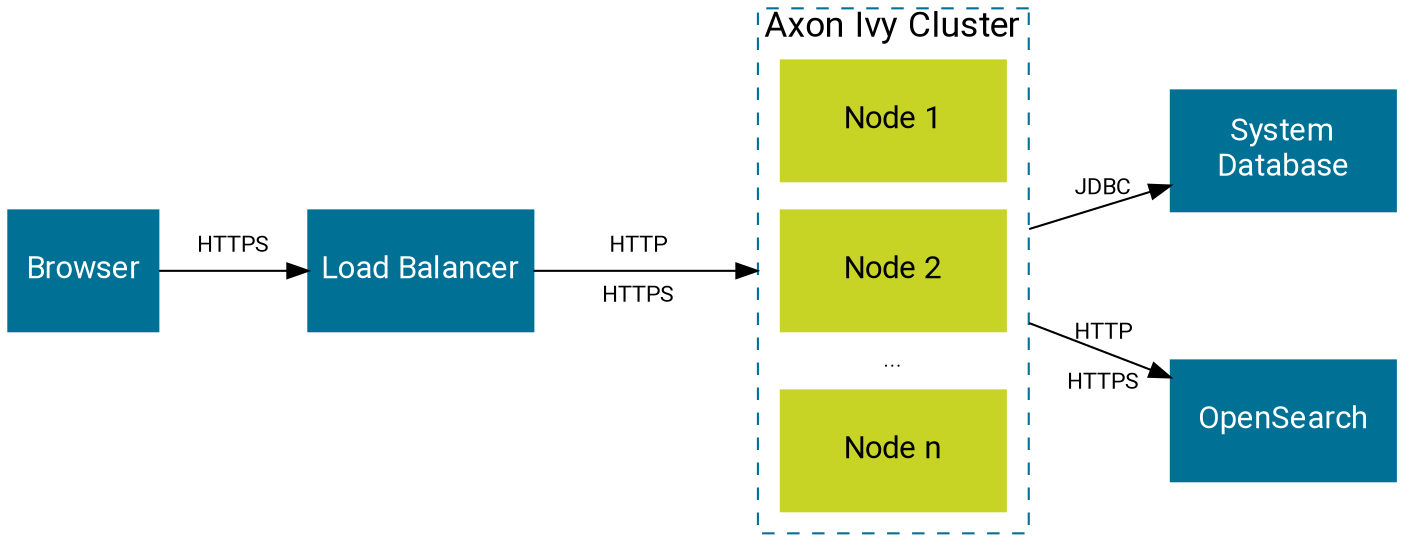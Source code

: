 
digraph overview {
  layout=neato;

  node [shape=box, height="0.8", width="2", color="#007095", style=filled, fixedsize="true", margin=0, 
        fontname="Roboto,Helvetica Neue,Arial,sans-serif", fontcolor="white", fontsize=15
       ]; 
    
  /* nodes */
  browser [ label="Browser",            pos = "0.00,0!", width="1",height="0.8",fixedsize="true"];
  loadbalancer [ label="Load Balancer", pos = "2.25,0!",width="1.5",height="0.8",fixedsize="true"];
 
    /* this is a kludge, should be a subgraph but won't display as we'd like, so create the "subgraph" ourselves by positioning the elements */
  cluster [ label="Axon Ivy Cluster",   pos="5.4, 0.0!", height="3.5", width="1.8", style="dashed", fontcolor="black", labelloc="t", fontsize=17];
  engine1 [ label="Node 1",             pos="5.4, 1.0!", height="0.8", width="1.5", color="#C7D426", fontcolor="black"];
  engine2 [ label="Node 2",             pos="5.4, 0.0!", height="0.8", width="1.5", color="#C7D426", fontcolor="black"];
  enginespacer [label="...",            pos="5.4,-0.6!", height="0.8", width="1.5", shape=none, fillcolor=none, fontcolor=black, fontsize=11];
  enginen [ label="Node n",             pos="5.4,-1.2!", height="0.8", width="1.5", color="#C7D426", fontcolor="black"];
  
  systemdb [ label="System\nDatabase", pos="8,0.8!", height="0.8", width="1.5"]
  opensearch [ label="OpenSearch", pos="8,-1.0!", height="0.8", width="1.5"]

  /* edges */
  browser -> loadbalancer;
  loadbalancer -> cluster;
  
  cluster -> systemdb;
  cluster -> opensearch;

  /* edge labels */
  browserloadbalancer [ label="HTTPS\n \n ", pos = "1,0!", height="0.8", width="1.5", shape=none, fillcolor=none, fontcolor=black, fontsize=11];
  loadbalancercluster [ label="HTTP\n \nHTTPS", pos = "3.7,0!", height="0.8", width="1.5", shape=none, fillcolor=none, fontcolor=black, fontsize=11];
  
  clustersystemdb [ label="JDBC" pos = "6.8,0.55!", height="0.8", width="1.5", shape=none, fillcolor=none, fontcolor=black, fontsize=11];
  clusteropensearch [ label="HTTP\n \nHTTPS", pos = "6.8,-0.58!", height="0.8", width="1.5", shape=none, fillcolor=none,fontcolor=black, fontsize=11];  
}
